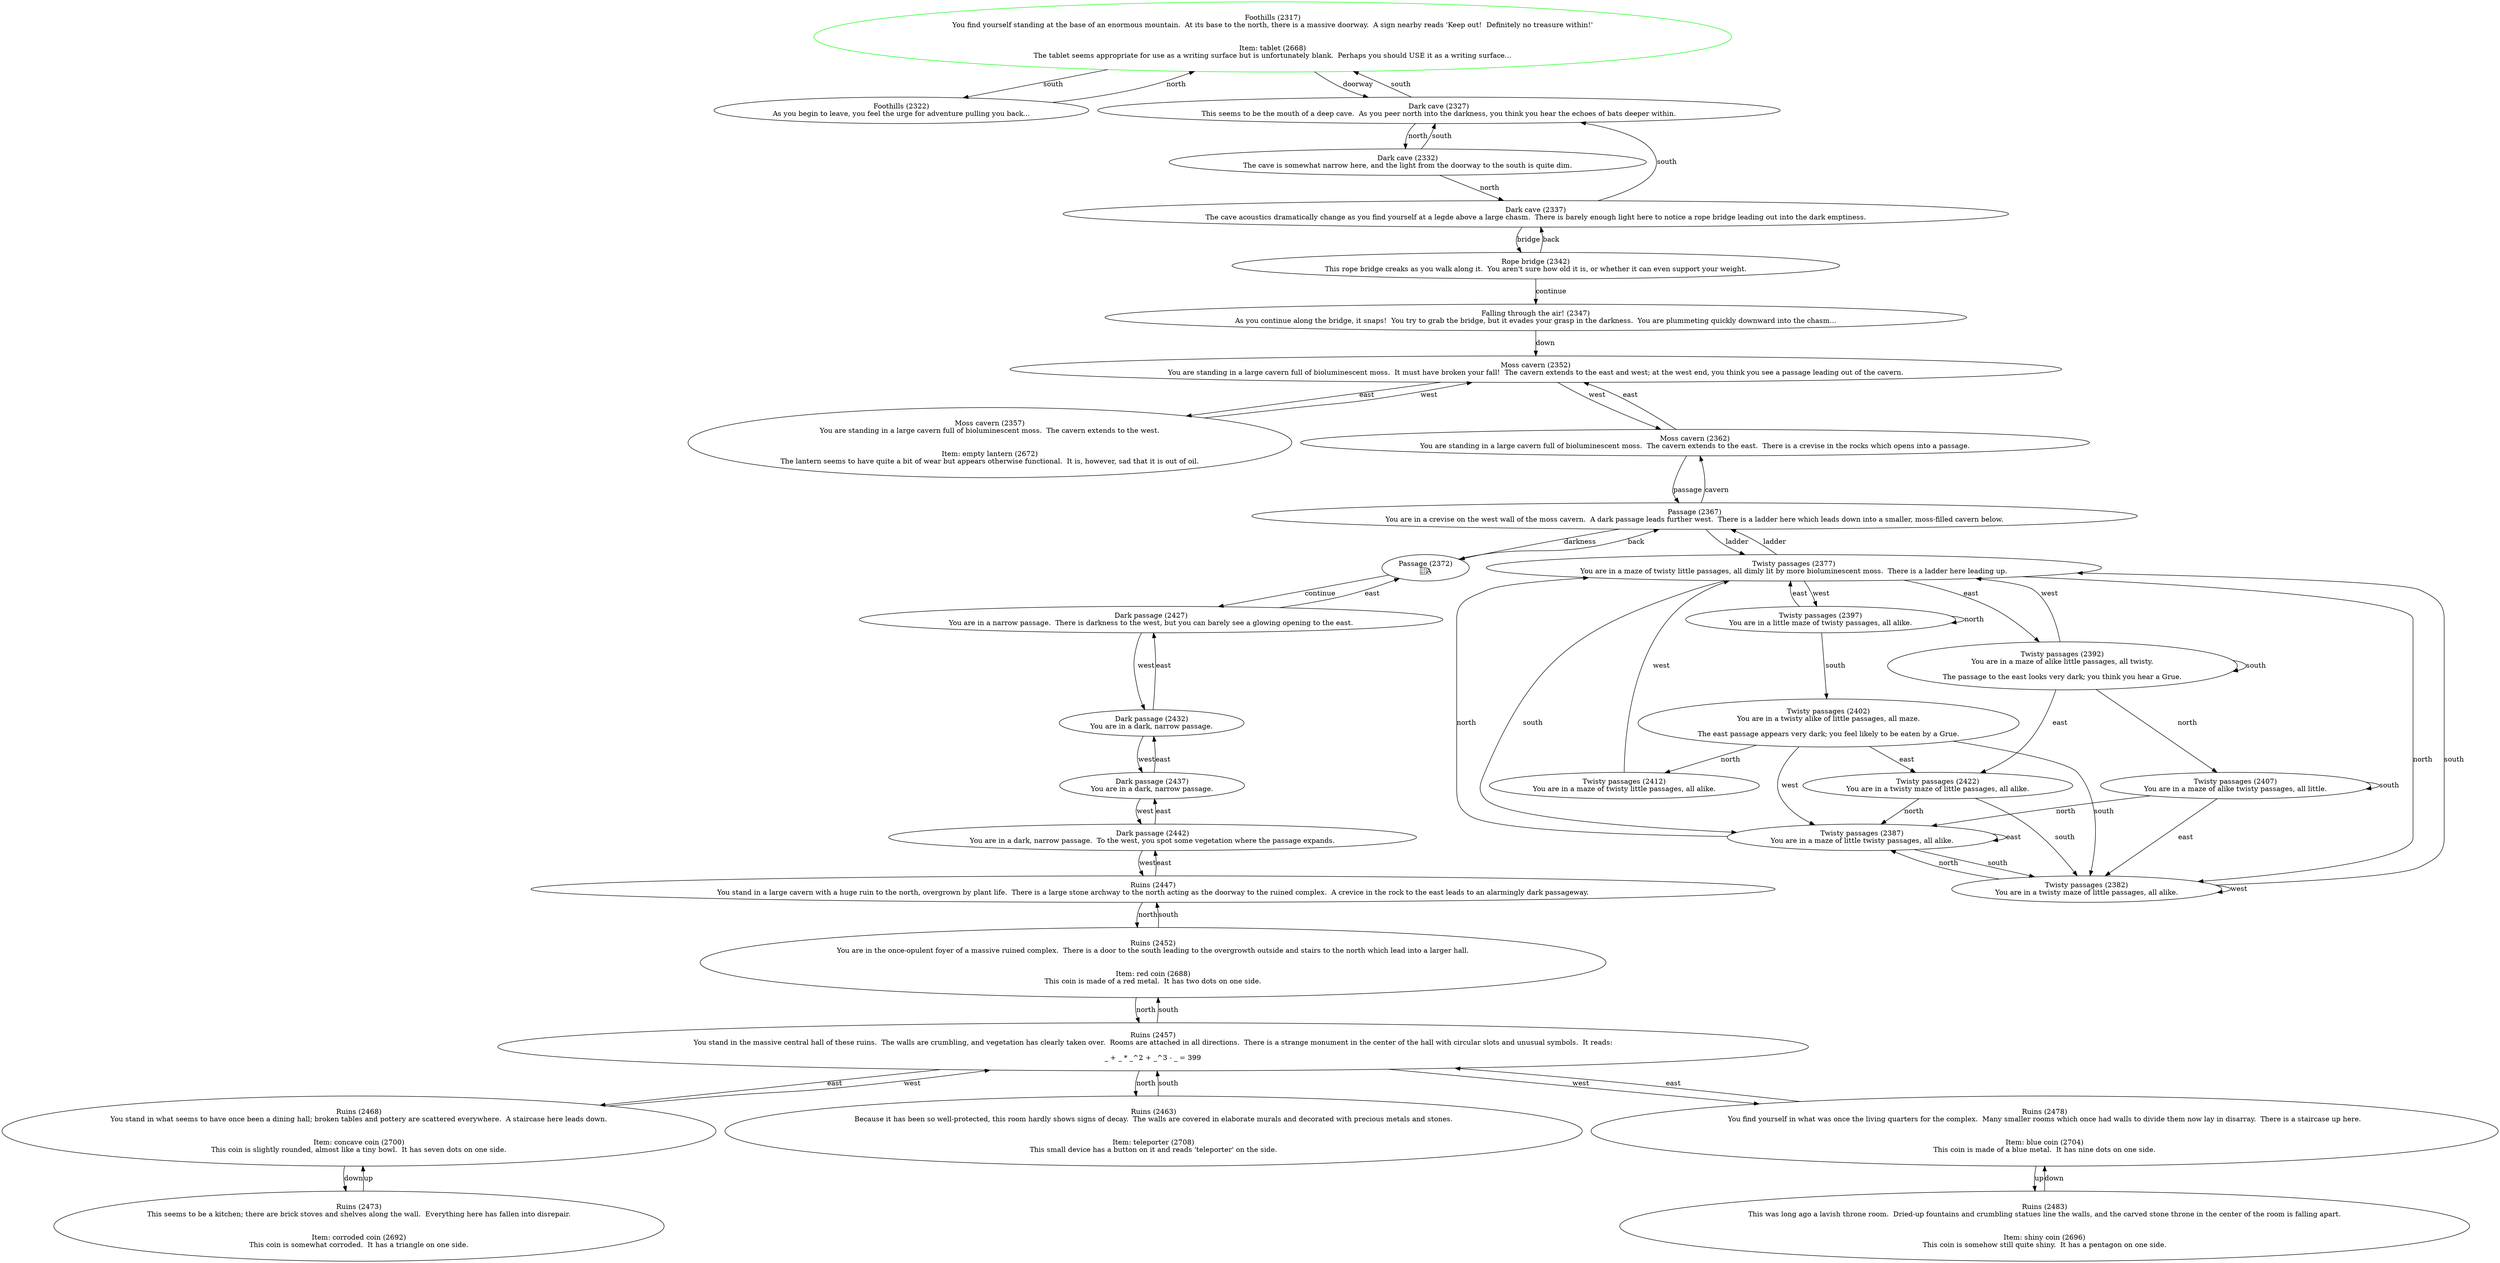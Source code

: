 digraph G {
  node_230 [label="Foothills (2317)
You find yourself standing at the base of an enormous mountain.  At its base to the north, there is a massive doorway.  A sign nearby reads 'Keep out!  Definitely no treasure within!'


Item: tablet (2668)
The tablet seems appropriate for use as a writing surface but is unfortunately blank.  Perhaps you should USE it as a writing surface...",color="green"];
  node_232 [label="Dark cave (2332)
The cave is somewhat narrow here, and the light from the doorway to the south is quite dim."];
  node_236 [label="Twisty passages (2407)
You are in a maze of alike twisty passages, all little."];
  node_248 [label="Foothills (2322)
As you begin to leave, you feel the urge for adventure pulling you back..."];
  node_224 [label="Passage (2372)
὏ᾉ"];
  node_242 [label="Twisty passages (2392)
You are in a maze of alike little passages, all twisty.

The passage to the east looks very dark; you think you hear a Grue."];
  node_238 [label="Twisty passages (2377)
You are in a maze of twisty little passages, all dimly lit by more bioluminescent moss.  There is a ladder here leading up."];
  node_235 [label="Dark passage (2442)
You are in a dark, narrow passage.  To the west, you spot some vegetation where the passage expands."];
  node_244 [label="Moss cavern (2357)
You are standing in a large cavern full of bioluminescent moss.  The cavern extends to the west.


Item: empty lantern (2672)
The lantern seems to have quite a bit of wear but appears otherwise functional.  It is, however, sad that it is out of oil."];
  node_231 [label="Ruins (2447)
You stand in a large cavern with a huge ruin to the north, overgrown by plant life.  There is a large stone archway to the north acting as the doorway to the ruined complex.  A crevice in the rock to the east leads to an alarmingly dark passageway."];
  node_221 [label="Ruins (2468)
You stand in what seems to have once been a dining hall; broken tables and pottery are scattered everywhere.  A staircase here leads down.


Item: concave coin (2700)
This coin is slightly rounded, almost like a tiny bowl.  It has seven dots on one side."];
  node_253 [label="Twisty passages (2422)
You are in a twisty maze of little passages, all alike."];
  node_239 [label="Ruins (2463)
Because it has been so well-protected, this room hardly shows signs of decay.  The walls are covered in elaborate murals and decorated with precious metals and stones.


Item: teleporter (2708)
This small device has a button on it and reads 'teleporter' on the side."];
  node_222 [label="Falling through the air! (2347)
As you continue along the bridge, it snaps!  You try to grab the bridge, but it evades your grasp in the darkness.  You are plummeting quickly downward into the chasm..."];
  node_245 [label="Ruins (2478)
You find yourself in what was once the living quarters for the complex.  Many smaller rooms which once had walls to divide them now lay in disarray.  There is a staircase up here.


Item: blue coin (2704)
This coin is made of a blue metal.  It has nine dots on one side."];
  node_229 [label="Rope bridge (2342)
This rope bridge creaks as you walk along it.  You aren't sure how old it is, or whether it can even support your weight."];
  node_225 [label="Ruins (2452)
You are in the once-opulent foyer of a massive ruined complex.  There is a door to the south leading to the overgrowth outside and stairs to the north which lead into a larger hall.


Item: red coin (2688)
This coin is made of a red metal.  It has two dots on one side."];
  node_233 [label="Dark passage (2437)
You are in a dark, narrow passage."];
  node_241 [label="Twisty passages (2402)
You are in a twisty alike of little passages, all maze.

The east passage appears very dark; you feel likely to be eaten by a Grue."];
  node_243 [label="Passage (2367)
You are in a crevise on the west wall of the moss cavern.  A dark passage leads further west.  There is a ladder here which leads down into a smaller, moss-filled cavern below."];
  node_250 [label="Dark cave (2327)
This seems to be the mouth of a deep cave.  As you peer north into the darkness, you think you hear the echoes of bats deeper within."];
  node_247 [label="Dark passage (2432)
You are in a dark, narrow passage."];
  node_252 [label="Ruins (2473)
This seems to be a kitchen; there are brick stoves and shelves along the wall.  Everything here has fallen into disrepair.


Item: corroded coin (2692)
This coin is somewhat corroded.  It has a triangle on one side."];
  node_249 [label="Dark passage (2427)
You are in a narrow passage.  There is darkness to the west, but you can barely see a glowing opening to the east."];
  node_251 [label="Twisty passages (2387)
You are in a maze of little twisty passages, all alike."];
  node_227 [label="Ruins (2457)
You stand in the massive central hall of these ruins.  The walls are crumbling, and vegetation has clearly taken over.  Rooms are attached in all directions.  There is a strange monument in the center of the hall with circular slots and unusual symbols.  It reads:

_ + _ * _^2 + _^3 - _ = 399"];
  node_240 [label="Twisty passages (2382)
You are in a twisty maze of little passages, all alike."];
  node_226 [label="Dark cave (2337)
The cave acoustics dramatically change as you find yourself at a legde above a large chasm.  There is barely enough light here to notice a rope bridge leading out into the dark emptiness."];
  node_246 [label="Moss cavern (2352)
You are standing in a large cavern full of bioluminescent moss.  It must have broken your fall!  The cavern extends to the east and west; at the west end, you think you see a passage leading out of the cavern."];
  node_237 [label="Moss cavern (2362)
You are standing in a large cavern full of bioluminescent moss.  The cavern extends to the east.  There is a crevise in the rocks which opens into a passage."];
  node_228 [label="Twisty passages (2412)
You are in a maze of twisty little passages, all alike."];
  node_223 [label="Ruins (2483)
This was long ago a lavish throne room.  Dried-up fountains and crumbling statues line the walls, and the carved stone throne in the center of the room is falling apart.


Item: shiny coin (2696)
This coin is somehow still quite shiny.  It has a pentagon on one side."];
  node_234 [label="Twisty passages (2397)
You are in a little maze of twisty passages, all alike."];

  node_226 -> node_250 [label="south"];
  node_246 -> node_244 [label="east"];
  node_240 -> node_238 [label="south"];
  node_229 -> node_226 [label="back"];
  node_227 -> node_225 [label="south"];
  node_237 -> node_246 [label="east"];
  node_221 -> node_252 [label="down"];
  node_238 -> node_243 [label="ladder"];
  node_243 -> node_237 [label="cavern"];
  node_251 -> node_238 [label="north"];
  node_237 -> node_243 [label="passage"];
  node_242 -> node_242 [label="south"];
  node_236 -> node_236 [label="south"];
  node_242 -> node_253 [label="east"];
  node_243 -> node_238 [label="ladder"];
  node_241 -> node_228 [label="north"];
  node_238 -> node_234 [label="west"];
  node_249 -> node_247 [label="west"];
  node_242 -> node_236 [label="north"];
  node_235 -> node_231 [label="west"];
  node_247 -> node_233 [label="west"];
  node_234 -> node_234 [label="north"];
  node_247 -> node_249 [label="east"];
  node_235 -> node_233 [label="east"];
  node_250 -> node_232 [label="north"];
  node_227 -> node_245 [label="west"];
  node_252 -> node_221 [label="up"];
  node_227 -> node_221 [label="east"];
  node_241 -> node_251 [label="west"];
  node_229 -> node_222 [label="continue"];
  node_242 -> node_238 [label="west"];
  node_239 -> node_227 [label="south"];
  node_231 -> node_235 [label="east"];
  node_253 -> node_240 [label="south"];
  node_248 -> node_230 [label="north"];
  node_227 -> node_239 [label="north"];
  node_246 -> node_237 [label="west"];
  node_224 -> node_249 [label="continue"];
  node_230 -> node_248 [label="south"];
  node_251 -> node_240 [label="south"];
  node_226 -> node_229 [label="bridge"];
  node_234 -> node_238 [label="east"];
  node_236 -> node_240 [label="east"];
  node_250 -> node_230 [label="south"];
  node_232 -> node_250 [label="south"];
  node_228 -> node_238 [label="west"];
  node_234 -> node_241 [label="south"];
  node_232 -> node_226 [label="north"];
  node_245 -> node_223 [label="up"];
  node_230 -> node_250 [label="doorway"];
  node_221 -> node_227 [label="west"];
  node_222 -> node_246 [label="down"];
  node_238 -> node_251 [label="south"];
  node_241 -> node_253 [label="east"];
  node_225 -> node_227 [label="north"];
  node_233 -> node_247 [label="east"];
  node_253 -> node_251 [label="north"];
  node_238 -> node_240 [label="north"];
  node_238 -> node_242 [label="east"];
  node_243 -> node_224 [label="darkness"];
  node_241 -> node_240 [label="south"];
  node_240 -> node_240 [label="west"];
  node_231 -> node_225 [label="north"];
  node_251 -> node_251 [label="east"];
  node_236 -> node_251 [label="north"];
  node_224 -> node_243 [label="back"];
  node_223 -> node_245 [label="down"];
  node_240 -> node_251 [label="north"];
  node_249 -> node_224 [label="east"];
  node_233 -> node_235 [label="west"];
  node_245 -> node_227 [label="east"];
  node_225 -> node_231 [label="south"];
  node_244 -> node_246 [label="west"];
}